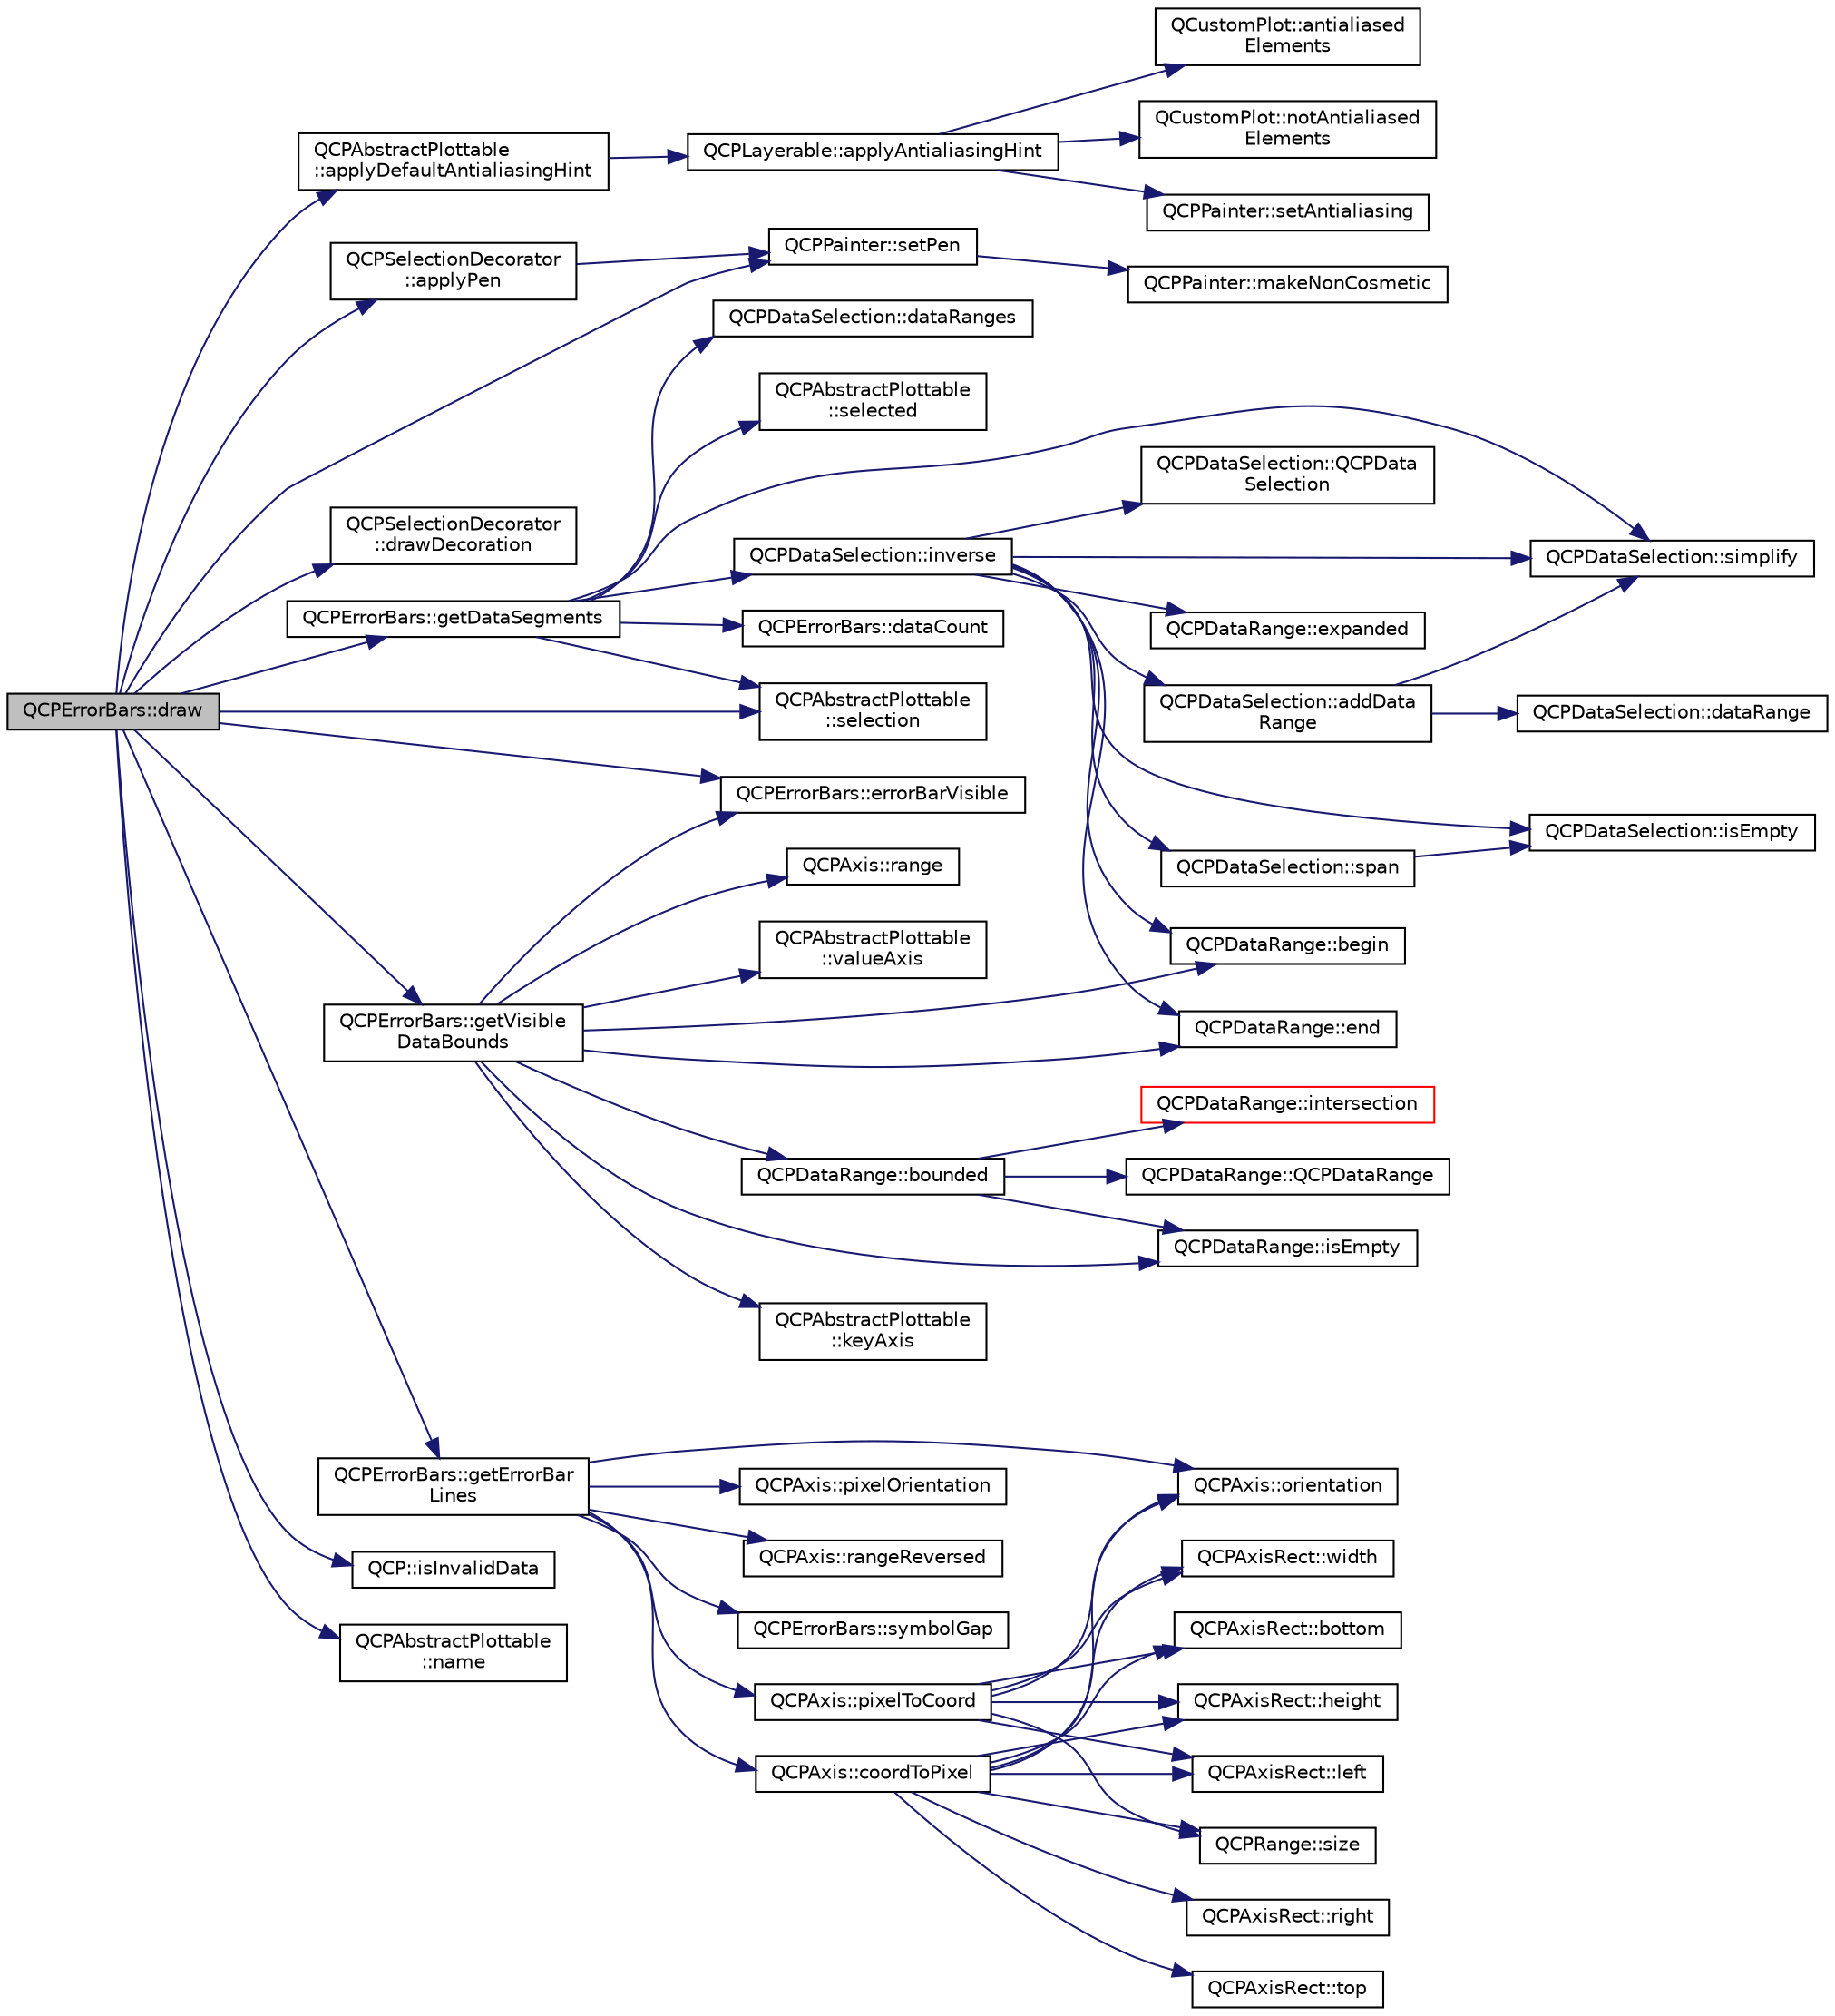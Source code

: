 digraph "QCPErrorBars::draw"
{
 // LATEX_PDF_SIZE
  edge [fontname="Helvetica",fontsize="10",labelfontname="Helvetica",labelfontsize="10"];
  node [fontname="Helvetica",fontsize="10",shape=record];
  rankdir="LR";
  Node1 [label="QCPErrorBars::draw",height=0.2,width=0.4,color="black", fillcolor="grey75", style="filled", fontcolor="black",tooltip=" "];
  Node1 -> Node2 [color="midnightblue",fontsize="10",style="solid",fontname="Helvetica"];
  Node2 [label="QCPAbstractPlottable\l::applyDefaultAntialiasingHint",height=0.2,width=0.4,color="black", fillcolor="white", style="filled",URL="$classQCPAbstractPlottable.html#ac032077fb0db93d6faa3273d02363398",tooltip=" "];
  Node2 -> Node3 [color="midnightblue",fontsize="10",style="solid",fontname="Helvetica"];
  Node3 [label="QCPLayerable::applyAntialiasingHint",height=0.2,width=0.4,color="black", fillcolor="white", style="filled",URL="$classQCPLayerable.html#acb663e375d2d36dc5c55021ee5a2119b",tooltip=" "];
  Node3 -> Node4 [color="midnightblue",fontsize="10",style="solid",fontname="Helvetica"];
  Node4 [label="QCustomPlot::antialiased\lElements",height=0.2,width=0.4,color="black", fillcolor="white", style="filled",URL="$classQCustomPlot.html#a631762eb183aceecee73d30e108641ee",tooltip=" "];
  Node3 -> Node5 [color="midnightblue",fontsize="10",style="solid",fontname="Helvetica"];
  Node5 [label="QCustomPlot::notAntialiased\lElements",height=0.2,width=0.4,color="black", fillcolor="white", style="filled",URL="$classQCustomPlot.html#a75571bc5b2167e83def132fc993091b3",tooltip=" "];
  Node3 -> Node6 [color="midnightblue",fontsize="10",style="solid",fontname="Helvetica"];
  Node6 [label="QCPPainter::setAntialiasing",height=0.2,width=0.4,color="black", fillcolor="white", style="filled",URL="$classQCPPainter.html#aaba1deb9188244d9ea65b035112b4d05",tooltip=" "];
  Node1 -> Node7 [color="midnightblue",fontsize="10",style="solid",fontname="Helvetica"];
  Node7 [label="QCPSelectionDecorator\l::applyPen",height=0.2,width=0.4,color="black", fillcolor="white", style="filled",URL="$classQCPSelectionDecorator.html#a75098893f7d08660ea449206810679d7",tooltip=" "];
  Node7 -> Node8 [color="midnightblue",fontsize="10",style="solid",fontname="Helvetica"];
  Node8 [label="QCPPainter::setPen",height=0.2,width=0.4,color="black", fillcolor="white", style="filled",URL="$classQCPPainter.html#af9c7a4cd1791403901f8c5b82a150195",tooltip=" "];
  Node8 -> Node9 [color="midnightblue",fontsize="10",style="solid",fontname="Helvetica"];
  Node9 [label="QCPPainter::makeNonCosmetic",height=0.2,width=0.4,color="black", fillcolor="white", style="filled",URL="$classQCPPainter.html#a7e63fbcf47e35c6f2ecd11b8fef7c7d8",tooltip=" "];
  Node1 -> Node10 [color="midnightblue",fontsize="10",style="solid",fontname="Helvetica"];
  Node10 [label="QCPSelectionDecorator\l::drawDecoration",height=0.2,width=0.4,color="black", fillcolor="white", style="filled",URL="$classQCPSelectionDecorator.html#a4f8eb49e277063845391e803ae23054a",tooltip=" "];
  Node1 -> Node11 [color="midnightblue",fontsize="10",style="solid",fontname="Helvetica"];
  Node11 [label="QCPErrorBars::errorBarVisible",height=0.2,width=0.4,color="black", fillcolor="white", style="filled",URL="$classQCPErrorBars.html#a5ad9abccb1be3df25485ad7dc21b3b89",tooltip=" "];
  Node1 -> Node12 [color="midnightblue",fontsize="10",style="solid",fontname="Helvetica"];
  Node12 [label="QCPErrorBars::getDataSegments",height=0.2,width=0.4,color="black", fillcolor="white", style="filled",URL="$classQCPErrorBars.html#a243e0bb2563fc2e9f08efd77e7175abf",tooltip=" "];
  Node12 -> Node13 [color="midnightblue",fontsize="10",style="solid",fontname="Helvetica"];
  Node13 [label="QCPErrorBars::dataCount",height=0.2,width=0.4,color="black", fillcolor="white", style="filled",URL="$classQCPErrorBars.html#a18b797c62f2af000b926e52eb46d97c7",tooltip=" "];
  Node12 -> Node14 [color="midnightblue",fontsize="10",style="solid",fontname="Helvetica"];
  Node14 [label="QCPDataSelection::dataRanges",height=0.2,width=0.4,color="black", fillcolor="white", style="filled",URL="$classQCPDataSelection.html#ac3b1c5e7713d380cd9e447f4556b94da",tooltip=" "];
  Node12 -> Node15 [color="midnightblue",fontsize="10",style="solid",fontname="Helvetica"];
  Node15 [label="QCPDataSelection::inverse",height=0.2,width=0.4,color="black", fillcolor="white", style="filled",URL="$classQCPDataSelection.html#ae8097f4e4ffee7b1b5df27c93eb365db",tooltip=" "];
  Node15 -> Node16 [color="midnightblue",fontsize="10",style="solid",fontname="Helvetica"];
  Node16 [label="QCPDataSelection::addData\lRange",height=0.2,width=0.4,color="black", fillcolor="white", style="filled",URL="$classQCPDataSelection.html#a46740c5aa7b80ae9b2abf6985d61b74f",tooltip=" "];
  Node16 -> Node17 [color="midnightblue",fontsize="10",style="solid",fontname="Helvetica"];
  Node17 [label="QCPDataSelection::dataRange",height=0.2,width=0.4,color="black", fillcolor="white", style="filled",URL="$classQCPDataSelection.html#a6956acf6a9a49a353b4f9b58608978ad",tooltip=" "];
  Node16 -> Node18 [color="midnightblue",fontsize="10",style="solid",fontname="Helvetica"];
  Node18 [label="QCPDataSelection::simplify",height=0.2,width=0.4,color="black", fillcolor="white", style="filled",URL="$classQCPDataSelection.html#a4a2fbad1a6e4d1dd26fdfdf88956f2a4",tooltip=" "];
  Node15 -> Node19 [color="midnightblue",fontsize="10",style="solid",fontname="Helvetica"];
  Node19 [label="QCPDataRange::begin",height=0.2,width=0.4,color="black", fillcolor="white", style="filled",URL="$classQCPDataRange.html#ae76d7eba9defdfafcd0fc41096793129",tooltip=" "];
  Node15 -> Node20 [color="midnightblue",fontsize="10",style="solid",fontname="Helvetica"];
  Node20 [label="QCPDataRange::end",height=0.2,width=0.4,color="black", fillcolor="white", style="filled",URL="$classQCPDataRange.html#aee1b20fb045929c3753ee2ce14af7630",tooltip=" "];
  Node15 -> Node21 [color="midnightblue",fontsize="10",style="solid",fontname="Helvetica"];
  Node21 [label="QCPDataRange::expanded",height=0.2,width=0.4,color="black", fillcolor="white", style="filled",URL="$classQCPDataRange.html#a36c8ad8acf177ffeb0a72c8d73030844",tooltip=" "];
  Node15 -> Node22 [color="midnightblue",fontsize="10",style="solid",fontname="Helvetica"];
  Node22 [label="QCPDataSelection::isEmpty",height=0.2,width=0.4,color="black", fillcolor="white", style="filled",URL="$classQCPDataSelection.html#a7f7526b475998dc0c3d6c376b24736c9",tooltip=" "];
  Node15 -> Node23 [color="midnightblue",fontsize="10",style="solid",fontname="Helvetica"];
  Node23 [label="QCPDataSelection::QCPData\lSelection",height=0.2,width=0.4,color="black", fillcolor="white", style="filled",URL="$classQCPDataSelection.html#a0e0b7faaec7df1a7c77dd6f4883cdf0d",tooltip=" "];
  Node15 -> Node18 [color="midnightblue",fontsize="10",style="solid",fontname="Helvetica"];
  Node15 -> Node24 [color="midnightblue",fontsize="10",style="solid",fontname="Helvetica"];
  Node24 [label="QCPDataSelection::span",height=0.2,width=0.4,color="black", fillcolor="white", style="filled",URL="$classQCPDataSelection.html#a890f9291e0b7f065747040de5d68ff7d",tooltip=" "];
  Node24 -> Node22 [color="midnightblue",fontsize="10",style="solid",fontname="Helvetica"];
  Node12 -> Node25 [color="midnightblue",fontsize="10",style="solid",fontname="Helvetica"];
  Node25 [label="QCPAbstractPlottable\l::selected",height=0.2,width=0.4,color="black", fillcolor="white", style="filled",URL="$classQCPAbstractPlottable.html#a0b3b514474fe93354fc74cfc144184b4",tooltip=" "];
  Node12 -> Node26 [color="midnightblue",fontsize="10",style="solid",fontname="Helvetica"];
  Node26 [label="QCPAbstractPlottable\l::selection",height=0.2,width=0.4,color="black", fillcolor="white", style="filled",URL="$classQCPAbstractPlottable.html#a040bf09f41d456284cfd39cc37aa068f",tooltip=" "];
  Node12 -> Node18 [color="midnightblue",fontsize="10",style="solid",fontname="Helvetica"];
  Node1 -> Node27 [color="midnightblue",fontsize="10",style="solid",fontname="Helvetica"];
  Node27 [label="QCPErrorBars::getErrorBar\lLines",height=0.2,width=0.4,color="black", fillcolor="white", style="filled",URL="$classQCPErrorBars.html#abeea5ff0d66732bbfc9b74869d8c552e",tooltip=" "];
  Node27 -> Node28 [color="midnightblue",fontsize="10",style="solid",fontname="Helvetica"];
  Node28 [label="QCPAxis::coordToPixel",height=0.2,width=0.4,color="black", fillcolor="white", style="filled",URL="$classQCPAxis.html#af15d1b3a7f7e9b53d759d3ccff1fe4b4",tooltip=" "];
  Node28 -> Node29 [color="midnightblue",fontsize="10",style="solid",fontname="Helvetica"];
  Node29 [label="QCPAxisRect::bottom",height=0.2,width=0.4,color="black", fillcolor="white", style="filled",URL="$classQCPAxisRect.html#acefdf1abaa8a8ab681e906cc2be9581e",tooltip=" "];
  Node28 -> Node30 [color="midnightblue",fontsize="10",style="solid",fontname="Helvetica"];
  Node30 [label="QCPAxisRect::height",height=0.2,width=0.4,color="black", fillcolor="white", style="filled",URL="$classQCPAxisRect.html#acc4377809e79d9a089ab790f39429b0d",tooltip=" "];
  Node28 -> Node31 [color="midnightblue",fontsize="10",style="solid",fontname="Helvetica"];
  Node31 [label="QCPAxisRect::left",height=0.2,width=0.4,color="black", fillcolor="white", style="filled",URL="$classQCPAxisRect.html#afb4a3de02046b20b9310bdb8fca781c3",tooltip=" "];
  Node28 -> Node32 [color="midnightblue",fontsize="10",style="solid",fontname="Helvetica"];
  Node32 [label="QCPAxis::orientation",height=0.2,width=0.4,color="black", fillcolor="white", style="filled",URL="$classQCPAxis.html#ab988ef4538e2655bb77bd138189cd42e",tooltip=" "];
  Node28 -> Node33 [color="midnightblue",fontsize="10",style="solid",fontname="Helvetica"];
  Node33 [label="QCPAxisRect::right",height=0.2,width=0.4,color="black", fillcolor="white", style="filled",URL="$classQCPAxisRect.html#a3f819d4a1b2193723d1fdafc573eea10",tooltip=" "];
  Node28 -> Node34 [color="midnightblue",fontsize="10",style="solid",fontname="Helvetica"];
  Node34 [label="QCPRange::size",height=0.2,width=0.4,color="black", fillcolor="white", style="filled",URL="$classQCPRange.html#a62326e7cc4316b96df6a60813230e63f",tooltip=" "];
  Node28 -> Node35 [color="midnightblue",fontsize="10",style="solid",fontname="Helvetica"];
  Node35 [label="QCPAxisRect::top",height=0.2,width=0.4,color="black", fillcolor="white", style="filled",URL="$classQCPAxisRect.html#a45dbad181cbb9f09d068dbb76c817c95",tooltip=" "];
  Node28 -> Node36 [color="midnightblue",fontsize="10",style="solid",fontname="Helvetica"];
  Node36 [label="QCPAxisRect::width",height=0.2,width=0.4,color="black", fillcolor="white", style="filled",URL="$classQCPAxisRect.html#a204645398a4f9d0b0189385c7c2cfb91",tooltip=" "];
  Node27 -> Node32 [color="midnightblue",fontsize="10",style="solid",fontname="Helvetica"];
  Node27 -> Node37 [color="midnightblue",fontsize="10",style="solid",fontname="Helvetica"];
  Node37 [label="QCPAxis::pixelOrientation",height=0.2,width=0.4,color="black", fillcolor="white", style="filled",URL="$classQCPAxis.html#a45c45bed7e5666683b8d56afa66fa51f",tooltip=" "];
  Node27 -> Node38 [color="midnightblue",fontsize="10",style="solid",fontname="Helvetica"];
  Node38 [label="QCPAxis::pixelToCoord",height=0.2,width=0.4,color="black", fillcolor="white", style="filled",URL="$classQCPAxis.html#a536ef8f624cac59b6b6fdcb495723c57",tooltip=" "];
  Node38 -> Node29 [color="midnightblue",fontsize="10",style="solid",fontname="Helvetica"];
  Node38 -> Node30 [color="midnightblue",fontsize="10",style="solid",fontname="Helvetica"];
  Node38 -> Node31 [color="midnightblue",fontsize="10",style="solid",fontname="Helvetica"];
  Node38 -> Node32 [color="midnightblue",fontsize="10",style="solid",fontname="Helvetica"];
  Node38 -> Node34 [color="midnightblue",fontsize="10",style="solid",fontname="Helvetica"];
  Node38 -> Node36 [color="midnightblue",fontsize="10",style="solid",fontname="Helvetica"];
  Node27 -> Node39 [color="midnightblue",fontsize="10",style="solid",fontname="Helvetica"];
  Node39 [label="QCPAxis::rangeReversed",height=0.2,width=0.4,color="black", fillcolor="white", style="filled",URL="$classQCPAxis.html#ab9866dd1a78f1920f491ec12a794bec2",tooltip=" "];
  Node27 -> Node40 [color="midnightblue",fontsize="10",style="solid",fontname="Helvetica"];
  Node40 [label="QCPErrorBars::symbolGap",height=0.2,width=0.4,color="black", fillcolor="white", style="filled",URL="$classQCPErrorBars.html#a2c969749fa0db565a42b80db9da5f388",tooltip=" "];
  Node1 -> Node41 [color="midnightblue",fontsize="10",style="solid",fontname="Helvetica"];
  Node41 [label="QCPErrorBars::getVisible\lDataBounds",height=0.2,width=0.4,color="black", fillcolor="white", style="filled",URL="$classQCPErrorBars.html#aac9ffa98815035d300b2e9a67495ba4c",tooltip=" "];
  Node41 -> Node19 [color="midnightblue",fontsize="10",style="solid",fontname="Helvetica"];
  Node41 -> Node42 [color="midnightblue",fontsize="10",style="solid",fontname="Helvetica"];
  Node42 [label="QCPDataRange::bounded",height=0.2,width=0.4,color="black", fillcolor="white", style="filled",URL="$classQCPDataRange.html#a93529421d12fdd3a8bdb2b8061936352",tooltip=" "];
  Node42 -> Node43 [color="midnightblue",fontsize="10",style="solid",fontname="Helvetica"];
  Node43 [label="QCPDataRange::intersection",height=0.2,width=0.4,color="red", fillcolor="white", style="filled",URL="$classQCPDataRange.html#a84e1e03129dd52528efb4bac18d30183",tooltip=" "];
  Node42 -> Node45 [color="midnightblue",fontsize="10",style="solid",fontname="Helvetica"];
  Node45 [label="QCPDataRange::isEmpty",height=0.2,width=0.4,color="black", fillcolor="white", style="filled",URL="$classQCPDataRange.html#ac32e53fc05d6cd2eac96b96a7265d3b8",tooltip=" "];
  Node42 -> Node46 [color="midnightblue",fontsize="10",style="solid",fontname="Helvetica"];
  Node46 [label="QCPDataRange::QCPDataRange",height=0.2,width=0.4,color="black", fillcolor="white", style="filled",URL="$classQCPDataRange.html#a49e72fd9bace1da9d875136dcc04c986",tooltip=" "];
  Node41 -> Node20 [color="midnightblue",fontsize="10",style="solid",fontname="Helvetica"];
  Node41 -> Node11 [color="midnightblue",fontsize="10",style="solid",fontname="Helvetica"];
  Node41 -> Node45 [color="midnightblue",fontsize="10",style="solid",fontname="Helvetica"];
  Node41 -> Node47 [color="midnightblue",fontsize="10",style="solid",fontname="Helvetica"];
  Node47 [label="QCPAbstractPlottable\l::keyAxis",height=0.2,width=0.4,color="black", fillcolor="white", style="filled",URL="$classQCPAbstractPlottable.html#a2cdd6f0dd5e9a979037f86b4000d9cfe",tooltip=" "];
  Node41 -> Node48 [color="midnightblue",fontsize="10",style="solid",fontname="Helvetica"];
  Node48 [label="QCPAxis::range",height=0.2,width=0.4,color="black", fillcolor="white", style="filled",URL="$classQCPAxis.html#ac4058855a81f1a883cf2e754f6a6acb1",tooltip=" "];
  Node41 -> Node49 [color="midnightblue",fontsize="10",style="solid",fontname="Helvetica"];
  Node49 [label="QCPAbstractPlottable\l::valueAxis",height=0.2,width=0.4,color="black", fillcolor="white", style="filled",URL="$classQCPAbstractPlottable.html#af47809a644a68ffd955fb30b01fb4f2f",tooltip=" "];
  Node1 -> Node50 [color="midnightblue",fontsize="10",style="solid",fontname="Helvetica"];
  Node50 [label="QCP::isInvalidData",height=0.2,width=0.4,color="black", fillcolor="white", style="filled",URL="$namespaceQCP.html#a07ab701c05329089f933b9cae2638a63",tooltip=" "];
  Node1 -> Node51 [color="midnightblue",fontsize="10",style="solid",fontname="Helvetica"];
  Node51 [label="QCPAbstractPlottable\l::name",height=0.2,width=0.4,color="black", fillcolor="white", style="filled",URL="$classQCPAbstractPlottable.html#a52c226eefcb1920240eeabae574d28c0",tooltip=" "];
  Node1 -> Node26 [color="midnightblue",fontsize="10",style="solid",fontname="Helvetica"];
  Node1 -> Node8 [color="midnightblue",fontsize="10",style="solid",fontname="Helvetica"];
}
